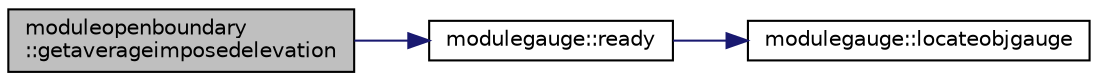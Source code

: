 digraph "moduleopenboundary::getaverageimposedelevation"
{
 // LATEX_PDF_SIZE
  edge [fontname="Helvetica",fontsize="10",labelfontname="Helvetica",labelfontsize="10"];
  node [fontname="Helvetica",fontsize="10",shape=record];
  rankdir="LR";
  Node1 [label="moduleopenboundary\l::getaverageimposedelevation",height=0.2,width=0.4,color="black", fillcolor="grey75", style="filled", fontcolor="black",tooltip=" "];
  Node1 -> Node2 [color="midnightblue",fontsize="10",style="solid",fontname="Helvetica"];
  Node2 [label="modulegauge::ready",height=0.2,width=0.4,color="black", fillcolor="white", style="filled",URL="$namespacemodulegauge.html#a8ece20a220d6beae6919846687d6fe8f",tooltip=" "];
  Node2 -> Node3 [color="midnightblue",fontsize="10",style="solid",fontname="Helvetica"];
  Node3 [label="modulegauge::locateobjgauge",height=0.2,width=0.4,color="black", fillcolor="white", style="filled",URL="$namespacemodulegauge.html#ad450a5738058992462096cd7d19b5a94",tooltip=" "];
}
